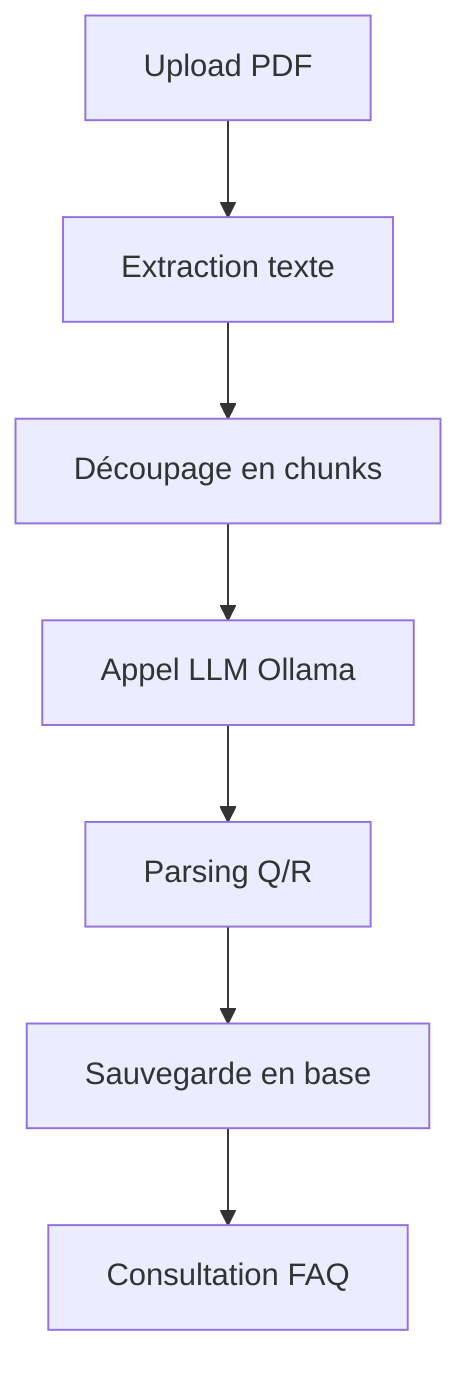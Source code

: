graph TD
Upload --> Extraction
Extraction --> Decoupage
Decoupage --> LLM
LLM --> Parsing
Parsing --> Sauvegarde
Sauvegarde --> Consultation
Upload[Upload PDF]
Extraction[Extraction texte]
Decoupage[Découpage en chunks]
LLM[Appel LLM Ollama]
Parsing[Parsing Q/R]
Sauvegarde[Sauvegarde en base]
Consultation[Consultation FAQ]